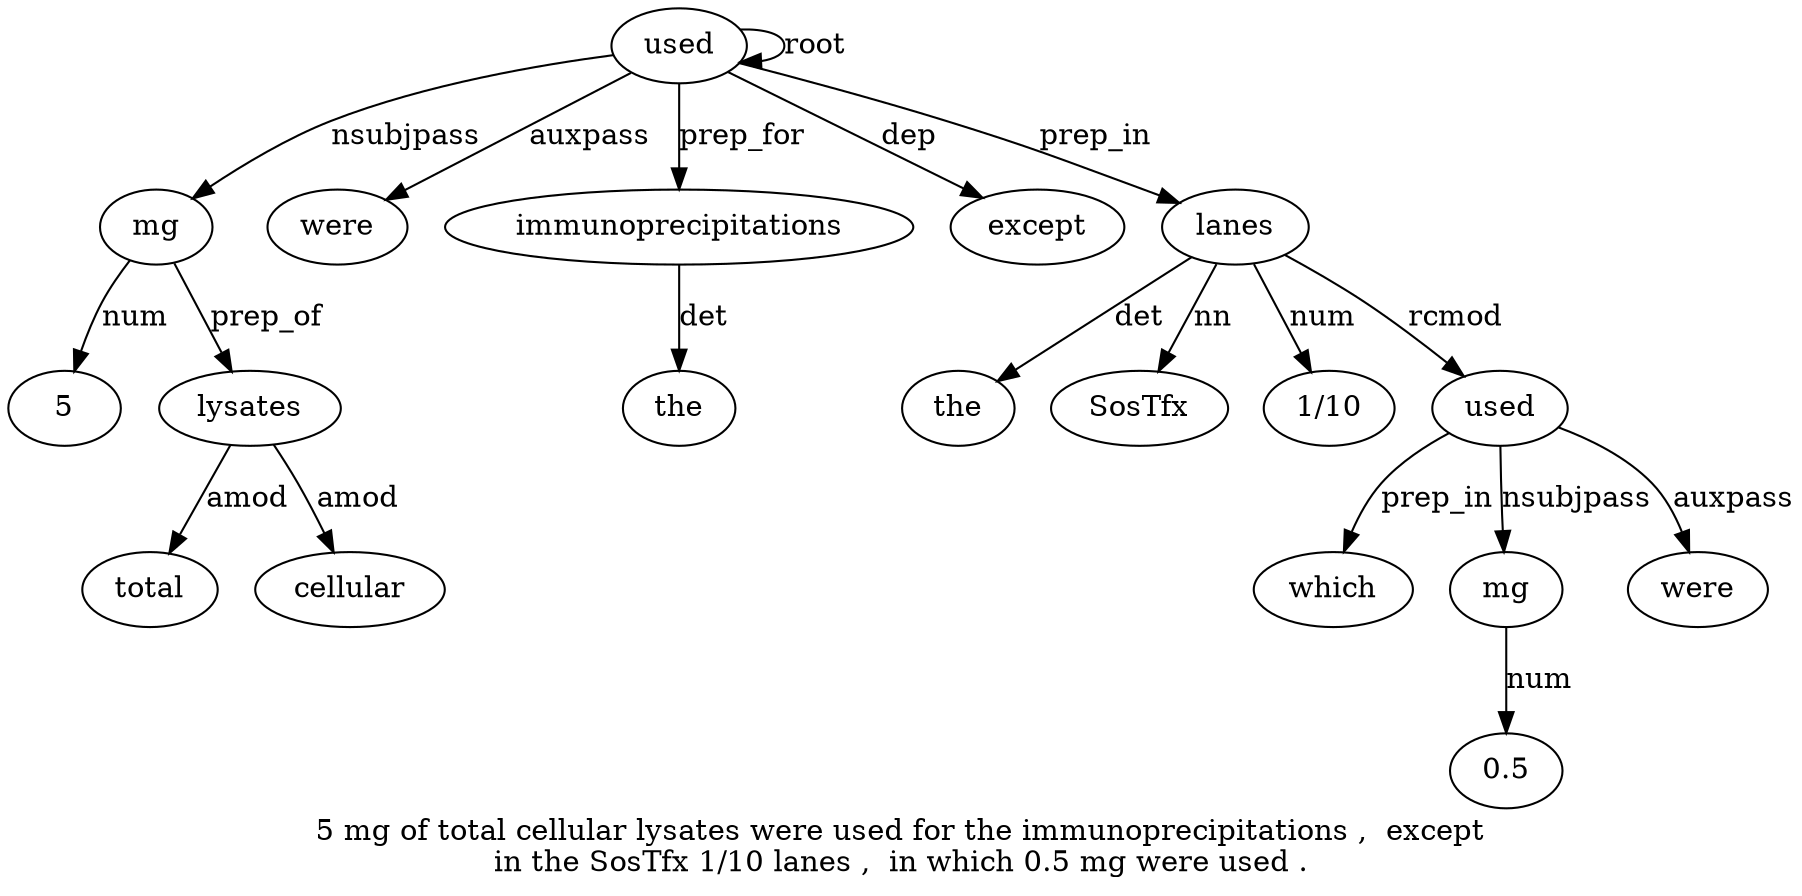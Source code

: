 digraph "5 mg of total cellular lysates were used for the immunoprecipitations ,  except in the SosTfx 1/10 lanes ,  in which 0.5 mg were used ." {
label="5 mg of total cellular lysates were used for the immunoprecipitations ,  except
in the SosTfx 1/10 lanes ,  in which 0.5 mg were used .";
mg2 [style=filled, fillcolor=white, label=mg];
51 [style=filled, fillcolor=white, label=5];
mg2 -> 51  [label=num];
used8 [style=filled, fillcolor=white, label=used];
used8 -> mg2  [label=nsubjpass];
lysates6 [style=filled, fillcolor=white, label=lysates];
total4 [style=filled, fillcolor=white, label=total];
lysates6 -> total4  [label=amod];
cellular5 [style=filled, fillcolor=white, label=cellular];
lysates6 -> cellular5  [label=amod];
mg2 -> lysates6  [label=prep_of];
were7 [style=filled, fillcolor=white, label=were];
used8 -> were7  [label=auxpass];
used8 -> used8  [label=root];
immunoprecipitations11 [style=filled, fillcolor=white, label=immunoprecipitations];
the10 [style=filled, fillcolor=white, label=the];
immunoprecipitations11 -> the10  [label=det];
used8 -> immunoprecipitations11  [label=prep_for];
except13 [style=filled, fillcolor=white, label=except];
used8 -> except13  [label=dep];
lanes18 [style=filled, fillcolor=white, label=lanes];
the15 [style=filled, fillcolor=white, label=the];
lanes18 -> the15  [label=det];
SosTfx16 [style=filled, fillcolor=white, label=SosTfx];
lanes18 -> SosTfx16  [label=nn];
"1/1017" [style=filled, fillcolor=white, label="1/10"];
lanes18 -> "1/1017"  [label=num];
used8 -> lanes18  [label=prep_in];
used25 [style=filled, fillcolor=white, label=used];
which21 [style=filled, fillcolor=white, label=which];
used25 -> which21  [label=prep_in];
mg23 [style=filled, fillcolor=white, label=mg];
"0.522" [style=filled, fillcolor=white, label="0.5"];
mg23 -> "0.522"  [label=num];
used25 -> mg23  [label=nsubjpass];
were24 [style=filled, fillcolor=white, label=were];
used25 -> were24  [label=auxpass];
lanes18 -> used25  [label=rcmod];
}
